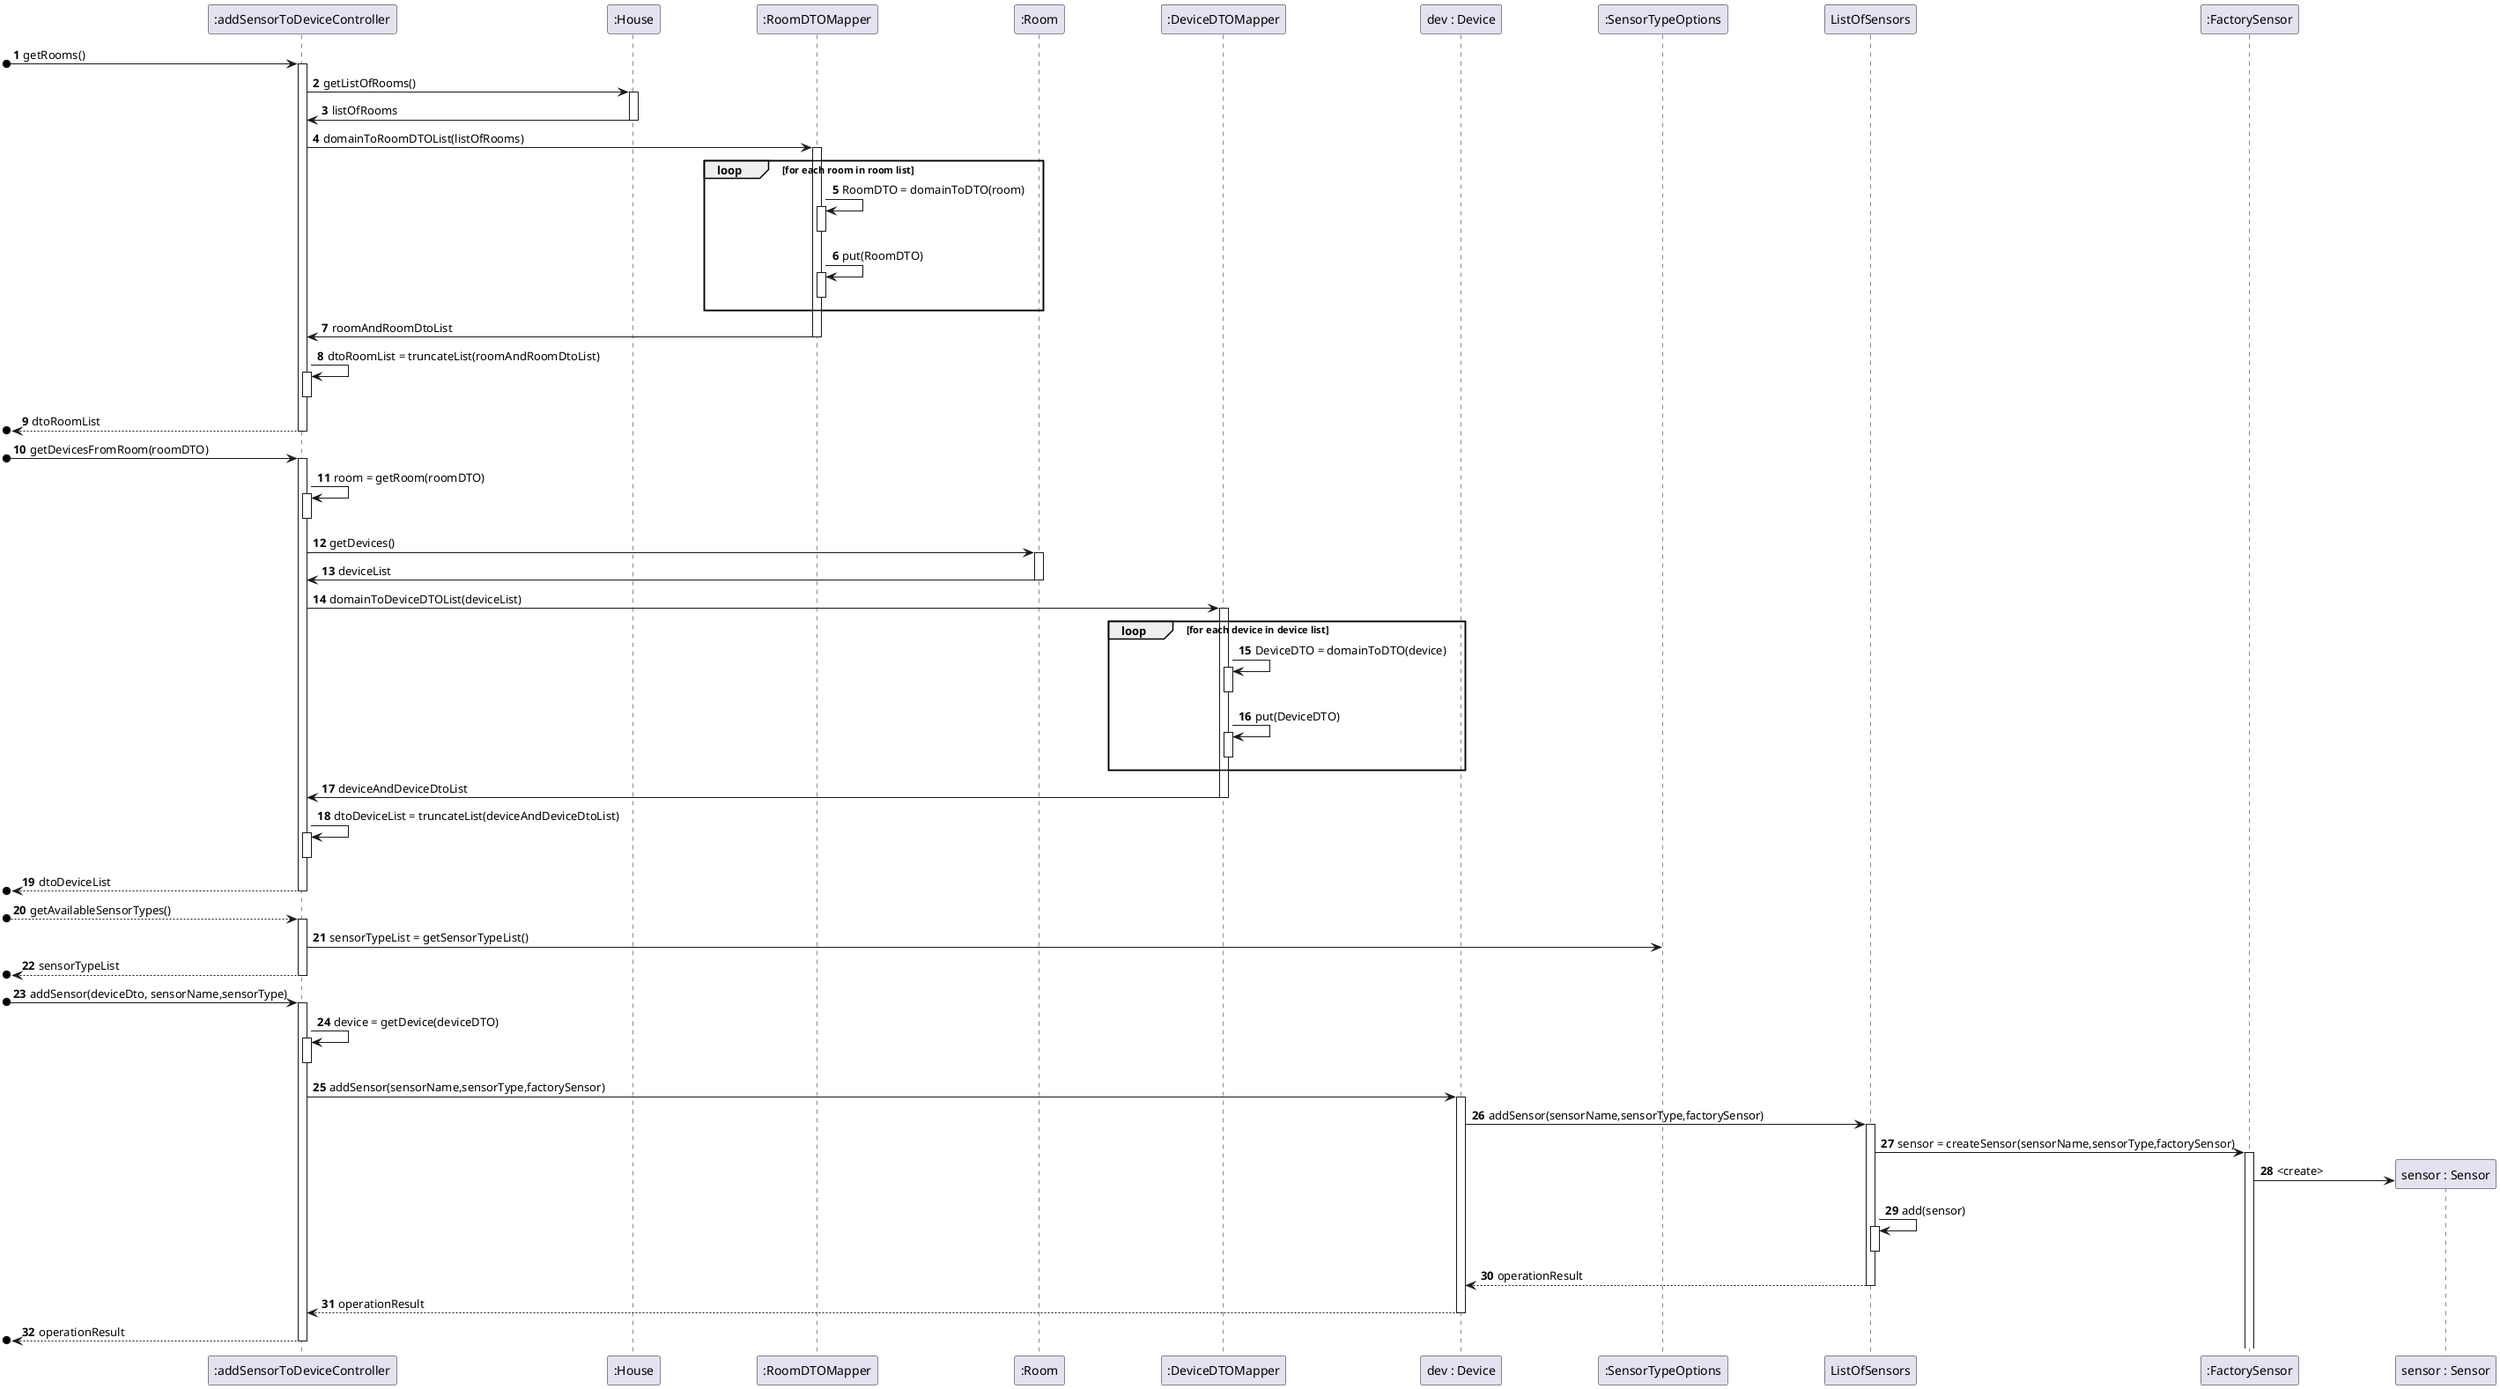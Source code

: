 @startuml

skinparam ParticipantPadding 50
autonumber

participant ":addSensorToDeviceController" as CTRL
participant ":House" as h
participant ":RoomDTOMapper" as RDTM
participant ":Room" as r
participant ":DeviceDTOMapper" as DDTM
participant "dev : Device" as dev
participant ":SensorTypeOptions" as STO
participant "ListOfSensors" as LS
participant ":FactorySensor" as FS
participant "sensor : Sensor" as sen

[o-> CTRL : getRooms()
activate CTRL
CTRL -> h : getListOfRooms()
activate h
h -> CTRL : listOfRooms
deactivate h
CTRL -> RDTM : domainToRoomDTOList(listOfRooms)
activate RDTM
loop for each room in room list
RDTM -> RDTM : RoomDTO = domainToDTO(room)
activate RDTM
deactivate RDTM
RDTM -> RDTM : put(RoomDTO)
activate RDTM
deactivate RDTM
end loop
RDTM -> CTRL : roomAndRoomDtoList
deactivate RDTM
CTRL -> CTRL : dtoRoomList = truncateList(roomAndRoomDtoList)
activate CTRL
deactivate CTRL
[o<-- CTRL : dtoRoomList
deactivate CTRL


[o-> CTRL : getDevicesFromRoom(roomDTO)
activate CTRL
CTRL -> CTRL : room = getRoom(roomDTO)
activate CTRL
deactivate CTRL
CTRL -> r : getDevices()
activate r
r -> CTRL : deviceList
deactivate r
CTRL -> DDTM : domainToDeviceDTOList(deviceList)
activate DDTM
loop for each device in device list
DDTM -> DDTM : DeviceDTO = domainToDTO(device)
activate DDTM
deactivate DDTM
DDTM -> DDTM : put(DeviceDTO)
activate DDTM
deactivate DDTM
end loop
DDTM -> CTRL : deviceAndDeviceDtoList
deactivate DDTM
CTRL -> CTRL : dtoDeviceList = truncateList(deviceAndDeviceDtoList)
activate CTRL
deactivate CTRL
[o<-- CTRL : dtoDeviceList
deactivate CTRL

[o--> CTRL: getAvailableSensorTypes()
activate CTRL
CTRL -> STO :  sensorTypeList = getSensorTypeList()
[o<--CTRL : sensorTypeList

deactivate CTRL


[o-> CTRL : addSensor(deviceDto, sensorName,sensorType)
activate CTRL
CTRL -> CTRL : device = getDevice(deviceDTO)
activate CTRL
deactivate CTRL
CTRL -> dev : addSensor(sensorName,sensorType,factorySensor)
activate dev
dev -> LS : addSensor(sensorName,sensorType,factorySensor)
activate LS
LS -> FS : sensor = createSensor(sensorName,sensorType,factorySensor)
activate FS
FS -> sen ** : <create>
LS -> LS : add(sensor)
activate LS
deactivate LS
LS --> dev : operationResult
deactivate LS
dev --> CTRL : operationResult
deactivate dev
[o<-- CTRL : operationResult
deactivate CTRL

@enduml